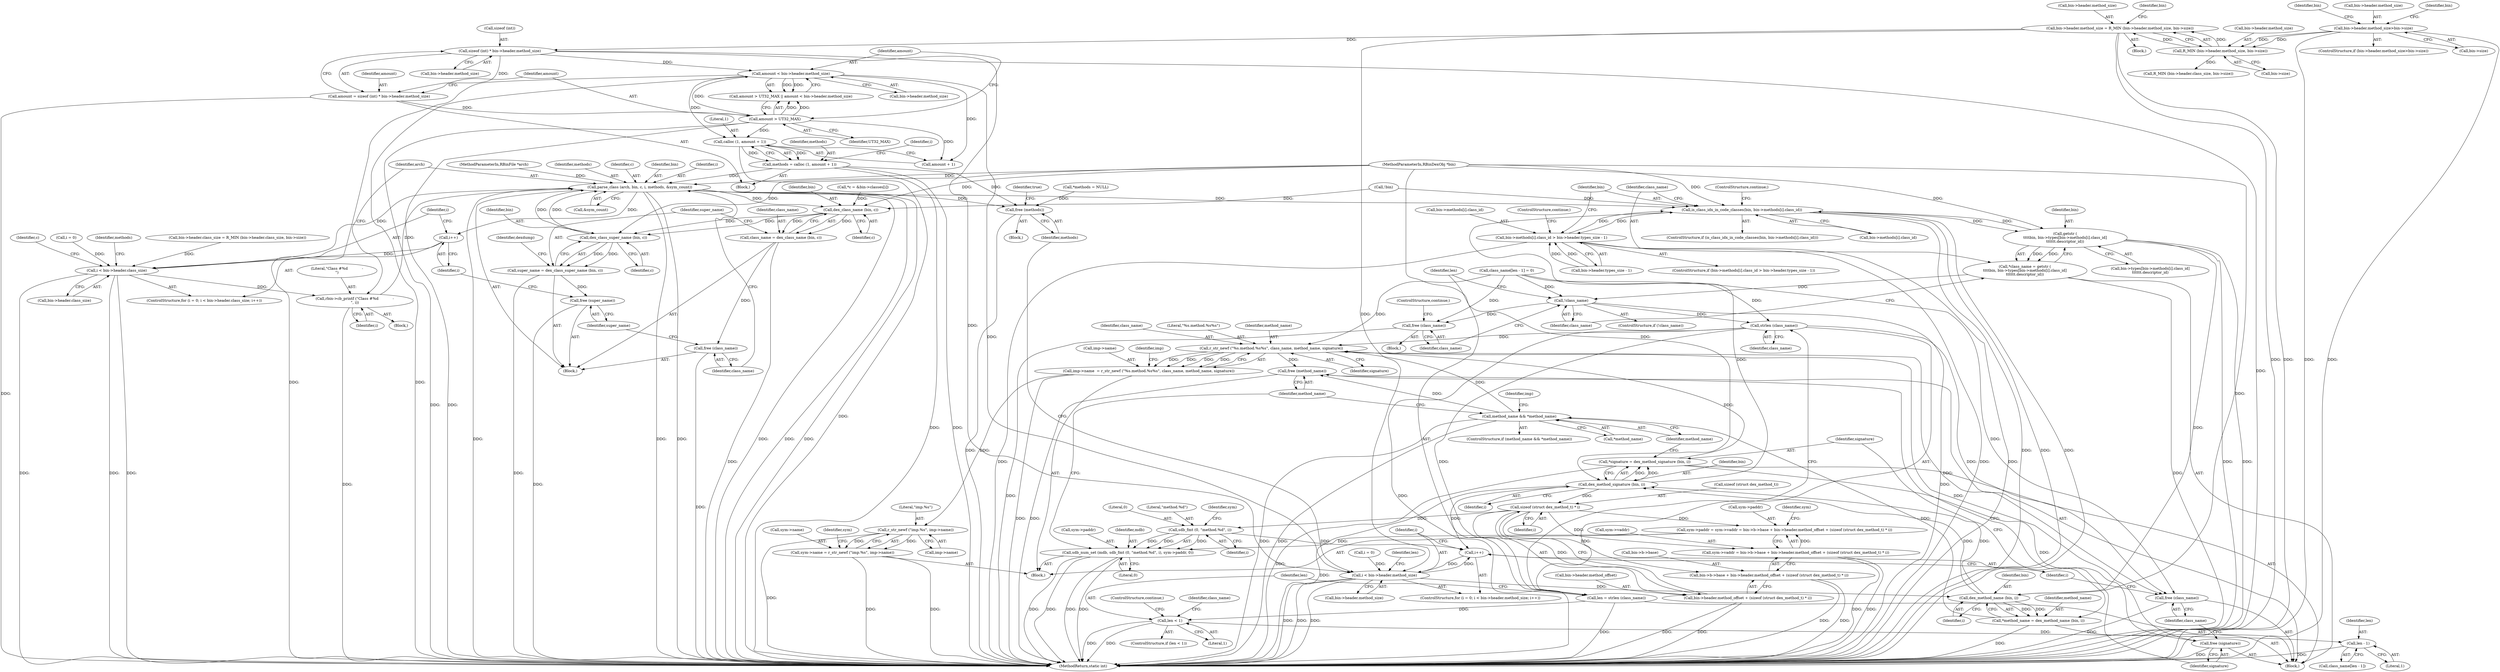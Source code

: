 digraph "0_radare2_ead645853a63bf83d8386702cad0cf23b31d7eeb@API" {
"1000314" [label="(Call,calloc (1, amount + 1))"];
"1000302" [label="(Call,amount < bin->header.method_size)"];
"1000299" [label="(Call,amount > UT32_MAX)"];
"1000287" [label="(Call,amount = sizeof (int) * bin->header.method_size)"];
"1000289" [label="(Call,sizeof (int) * bin->header.method_size)"];
"1000221" [label="(Call,bin->header.method_size = R_MIN (bin->header.method_size, bin->size))"];
"1000227" [label="(Call,R_MIN (bin->header.method_size, bin->size))"];
"1000202" [label="(Call,bin->header.method_size>bin->size)"];
"1000312" [label="(Call,methods = calloc (1, amount + 1))"];
"1000360" [label="(Call,parse_class (arch, bin, c, i, methods, &sym_count))"];
"1000330" [label="(Call,i++)"];
"1000323" [label="(Call,i < bin->header.class_size)"];
"1000357" [label="(Call,rbin->cb_printf (\"Class #%d            -\n\", i))"];
"1000346" [label="(Call,dex_class_name (bin, c))"];
"1000344" [label="(Call,class_name = dex_class_name (bin, c))"];
"1000368" [label="(Call,free (class_name))"];
"1000351" [label="(Call,dex_class_super_name (bin, c))"];
"1000349" [label="(Call,super_name = dex_class_super_name (bin, c))"];
"1000370" [label="(Call,free (super_name))"];
"1000430" [label="(Call,is_class_idx_in_code_classes(bin, bin->methods[i].class_id))"];
"1000412" [label="(Call,bin->methods[i].class_id > bin->header.types_size - 1)"];
"1000444" [label="(Call,getstr (\n\t\t\t\tbin, bin->types[bin->methods[i].class_id]\n\t\t\t\t\t\t.descriptor_id))"];
"1000442" [label="(Call,*class_name = getstr (\n\t\t\t\tbin, bin->types[bin->methods[i].class_id]\n\t\t\t\t\t\t.descriptor_id))"];
"1000460" [label="(Call,!class_name)"];
"1000463" [label="(Call,free (class_name))"];
"1000468" [label="(Call,strlen (class_name))"];
"1000466" [label="(Call,len = strlen (class_name))"];
"1000471" [label="(Call,len < 1)"];
"1000479" [label="(Call,len - 1)"];
"1000510" [label="(Call,r_str_newf (\"%s.method.%s%s\", class_name, method_name, signature))"];
"1000506" [label="(Call,imp->name  = r_str_newf (\"%s.method.%s%s\", class_name, method_name, signature))"];
"1000547" [label="(Call,r_str_newf (\"imp.%s\", imp->name))"];
"1000543" [label="(Call,sym->name = r_str_newf (\"imp.%s\", imp->name))"];
"1000609" [label="(Call,free (method_name))"];
"1000611" [label="(Call,free (signature))"];
"1000613" [label="(Call,free (class_name))"];
"1000486" [label="(Call,dex_method_name (bin, i))"];
"1000484" [label="(Call,*method_name = dex_method_name (bin, i))"];
"1000496" [label="(Call,method_name && *method_name)"];
"1000492" [label="(Call,dex_method_signature (bin, i))"];
"1000398" [label="(Call,i++)"];
"1000391" [label="(Call,i < bin->header.method_size)"];
"1000490" [label="(Call,*signature = dex_method_signature (bin, i))"];
"1000584" [label="(Call,sizeof (struct dex_method_t) * i)"];
"1000564" [label="(Call,sym->paddr = sym->vaddr = bin->b->base + bin->header.method_offset + (sizeof (struct dex_method_t) * i))"];
"1000599" [label="(Call,sdb_num_set (mdb, sdb_fmt (0, \"method.%d\", i), sym->paddr, 0))"];
"1000568" [label="(Call,sym->vaddr = bin->b->base + bin->header.method_offset + (sizeof (struct dex_method_t) * i))"];
"1000572" [label="(Call,bin->b->base + bin->header.method_offset + (sizeof (struct dex_method_t) * i))"];
"1000578" [label="(Call,bin->header.method_offset + (sizeof (struct dex_method_t) * i))"];
"1000601" [label="(Call,sdb_fmt (0, \"method.%d\", i))"];
"1000615" [label="(Call,free (methods))"];
"1000510" [label="(Call,r_str_newf (\"%s.method.%s%s\", class_name, method_name, signature))"];
"1000494" [label="(Identifier,i)"];
"1000568" [label="(Call,sym->vaddr = bin->b->base + bin->header.method_offset + (sizeof (struct dex_method_t) * i))"];
"1000349" [label="(Call,super_name = dex_class_super_name (bin, c))"];
"1000614" [label="(Identifier,class_name)"];
"1000488" [label="(Identifier,i)"];
"1000609" [label="(Call,free (method_name))"];
"1000587" [label="(Identifier,i)"];
"1000321" [label="(Identifier,i)"];
"1000599" [label="(Call,sdb_num_set (mdb, sdb_fmt (0, \"method.%d\", i), sym->paddr, 0))"];
"1000440" [label="(ControlStructure,continue;)"];
"1000104" [label="(MethodParameterIn,RBinDexObj *bin)"];
"1000324" [label="(Identifier,i)"];
"1000479" [label="(Call,len - 1)"];
"1000201" [label="(ControlStructure,if (bin->header.method_size>bin->size))"];
"1000325" [label="(Call,bin->header.class_size)"];
"1000420" [label="(Call,bin->header.types_size - 1)"];
"1000337" [label="(Identifier,c)"];
"1000398" [label="(Call,i++)"];
"1000348" [label="(Identifier,c)"];
"1000461" [label="(Identifier,class_name)"];
"1000312" [label="(Call,methods = calloc (1, amount + 1))"];
"1000549" [label="(Call,imp->name)"];
"1000374" [label="(Block,)"];
"1000496" [label="(Call,method_name && *method_name)"];
"1000564" [label="(Call,sym->paddr = sym->vaddr = bin->b->base + bin->header.method_offset + (sizeof (struct dex_method_t) * i))"];
"1000344" [label="(Call,class_name = dex_class_name (bin, c))"];
"1000506" [label="(Call,imp->name  = r_str_newf (\"%s.method.%s%s\", class_name, method_name, signature))"];
"1000357" [label="(Call,rbin->cb_printf (\"Class #%d            -\n\", i))"];
"1000313" [label="(Identifier,methods)"];
"1000467" [label="(Identifier,len)"];
"1000472" [label="(Identifier,len)"];
"1000221" [label="(Call,bin->header.method_size = R_MIN (bin->header.method_size, bin->size))"];
"1000608" [label="(Literal,0)"];
"1000320" [label="(Call,i = 0)"];
"1000239" [label="(Identifier,bin)"];
"1000495" [label="(ControlStructure,if (method_name && *method_name))"];
"1000485" [label="(Identifier,method_name)"];
"1000443" [label="(Identifier,class_name)"];
"1000572" [label="(Call,bin->b->base + bin->header.method_offset + (sizeof (struct dex_method_t) * i))"];
"1000428" [label="(ControlStructure,continue;)"];
"1000400" [label="(Block,)"];
"1000352" [label="(Identifier,bin)"];
"1000323" [label="(Call,i < bin->header.class_size)"];
"1000392" [label="(Identifier,i)"];
"1000369" [label="(Identifier,class_name)"];
"1000459" [label="(ControlStructure,if (!class_name))"];
"1000493" [label="(Identifier,bin)"];
"1000473" [label="(Literal,1)"];
"1000203" [label="(Call,bin->header.method_size)"];
"1000233" [label="(Call,bin->size)"];
"1000611" [label="(Call,free (signature))"];
"1000512" [label="(Identifier,class_name)"];
"1000471" [label="(Call,len < 1)"];
"1000432" [label="(Call,bin->methods[i].class_id)"];
"1000413" [label="(Call,bin->methods[i].class_id)"];
"1000292" [label="(Call,bin->header.method_size)"];
"1000332" [label="(Block,)"];
"1000511" [label="(Literal,\"%s.method.%s%s\")"];
"1000477" [label="(Call,class_name[len - 1])"];
"1000491" [label="(Identifier,signature)"];
"1000604" [label="(Identifier,i)"];
"1000481" [label="(Literal,1)"];
"1000228" [label="(Call,bin->header.method_size)"];
"1000497" [label="(Identifier,method_name)"];
"1000302" [label="(Call,amount < bin->header.method_size)"];
"1000350" [label="(Identifier,super_name)"];
"1000360" [label="(Call,parse_class (arch, bin, c, i, methods, &sym_count))"];
"1000500" [label="(Block,)"];
"1000573" [label="(Call,bin->b->base)"];
"1000356" [label="(Block,)"];
"1000370" [label="(Call,free (super_name))"];
"1000304" [label="(Call,bin->header.method_size)"];
"1000486" [label="(Call,dex_method_name (bin, i))"];
"1000613" [label="(Call,free (class_name))"];
"1000387" [label="(ControlStructure,for (i = 0; i < bin->header.method_size; i++))"];
"1000242" [label="(Call,R_MIN (bin->header.class_size, bin->size))"];
"1000300" [label="(Identifier,amount)"];
"1000288" [label="(Identifier,amount)"];
"1000215" [label="(Identifier,bin)"];
"1000330" [label="(Call,i++)"];
"1000388" [label="(Call,i = 0)"];
"1000579" [label="(Call,bin->header.method_offset)"];
"1000373" [label="(Identifier,methods)"];
"1000236" [label="(Call,bin->header.class_size = R_MIN (bin->header.class_size, bin->size))"];
"1000208" [label="(Call,bin->size)"];
"1000361" [label="(Identifier,arch)"];
"1000353" [label="(Identifier,c)"];
"1000468" [label="(Call,strlen (class_name))"];
"1000514" [label="(Identifier,signature)"];
"1000368" [label="(Call,free (class_name))"];
"1000616" [label="(Identifier,methods)"];
"1000345" [label="(Identifier,class_name)"];
"1000314" [label="(Call,calloc (1, amount + 1))"];
"1000287" [label="(Call,amount = sizeof (int) * bin->header.method_size)"];
"1000362" [label="(Identifier,bin)"];
"1000618" [label="(Identifier,true)"];
"1000347" [label="(Identifier,bin)"];
"1000399" [label="(Identifier,i)"];
"1000460" [label="(Call,!class_name)"];
"1000336" [label="(Call,*c = &bin->classes[i])"];
"1000517" [label="(Identifier,imp)"];
"1000547" [label="(Call,r_str_newf (\"imp.%s\", imp->name))"];
"1000319" [label="(ControlStructure,for (i = 0; i < bin->header.class_size; i++))"];
"1000123" [label="(Call,!bin)"];
"1000315" [label="(Literal,1)"];
"1000431" [label="(Identifier,bin)"];
"1000476" [label="(Call,class_name[len - 1] = 0)"];
"1000463" [label="(Call,free (class_name))"];
"1000503" [label="(Identifier,imp)"];
"1000359" [label="(Identifier,i)"];
"1000615" [label="(Call,free (methods))"];
"1000366" [label="(Call,&sym_count)"];
"1000442" [label="(Call,*class_name = getstr (\n\t\t\t\tbin, bin->types[bin->methods[i].class_id]\n\t\t\t\t\t\t.descriptor_id))"];
"1000548" [label="(Literal,\"imp.%s\")"];
"1000355" [label="(Identifier,dexdump)"];
"1000301" [label="(Identifier,UT32_MAX)"];
"1000565" [label="(Call,sym->paddr)"];
"1000303" [label="(Identifier,amount)"];
"1000393" [label="(Call,bin->header.method_size)"];
"1000605" [label="(Call,sym->paddr)"];
"1000444" [label="(Call,getstr (\n\t\t\t\tbin, bin->types[bin->methods[i].class_id]\n\t\t\t\t\t\t.descriptor_id))"];
"1000602" [label="(Literal,0)"];
"1000480" [label="(Identifier,len)"];
"1000462" [label="(Block,)"];
"1000299" [label="(Call,amount > UT32_MAX)"];
"1000578" [label="(Call,bin->header.method_offset + (sizeof (struct dex_method_t) * i))"];
"1000600" [label="(Identifier,mdb)"];
"1000403" [label="(Identifier,len)"];
"1000412" [label="(Call,bin->methods[i].class_id > bin->header.types_size - 1)"];
"1000465" [label="(ControlStructure,continue;)"];
"1000298" [label="(Call,amount > UT32_MAX || amount < bin->header.method_size)"];
"1000475" [label="(ControlStructure,continue;)"];
"1000619" [label="(MethodReturn,static int)"];
"1000316" [label="(Call,amount + 1)"];
"1000603" [label="(Literal,\"method.%d\")"];
"1000543" [label="(Call,sym->name = r_str_newf (\"imp.%s\", imp->name))"];
"1000391" [label="(Call,i < bin->header.method_size)"];
"1000430" [label="(Call,is_class_idx_in_code_classes(bin, bin->methods[i].class_id))"];
"1000513" [label="(Identifier,method_name)"];
"1000290" [label="(Call,sizeof (int))"];
"1000222" [label="(Call,bin->header.method_size)"];
"1000466" [label="(Call,len = strlen (class_name))"];
"1000364" [label="(Identifier,i)"];
"1000446" [label="(Call,bin->types[bin->methods[i].class_id]\n\t\t\t\t\t\t.descriptor_id)"];
"1000103" [label="(MethodParameterIn,RBinFile *arch)"];
"1000346" [label="(Call,dex_class_name (bin, c))"];
"1000331" [label="(Identifier,i)"];
"1000429" [label="(ControlStructure,if (is_class_idx_in_code_classes(bin, bin->methods[i].class_id)))"];
"1000569" [label="(Call,sym->vaddr)"];
"1000365" [label="(Identifier,methods)"];
"1000227" [label="(Call,R_MIN (bin->header.method_size, bin->size))"];
"1000411" [label="(ControlStructure,if (bin->methods[i].class_id > bin->header.types_size - 1))"];
"1000224" [label="(Identifier,bin)"];
"1000498" [label="(Call,*method_name)"];
"1000544" [label="(Call,sym->name)"];
"1000114" [label="(Call,*methods = NULL)"];
"1000358" [label="(Literal,\"Class #%d            -\n\")"];
"1000492" [label="(Call,dex_method_signature (bin, i))"];
"1000584" [label="(Call,sizeof (struct dex_method_t) * i)"];
"1000202" [label="(Call,bin->header.method_size>bin->size)"];
"1000507" [label="(Call,imp->name)"];
"1000484" [label="(Call,*method_name = dex_method_name (bin, i))"];
"1000445" [label="(Identifier,bin)"];
"1000606" [label="(Identifier,sym)"];
"1000351" [label="(Call,dex_class_super_name (bin, c))"];
"1000490" [label="(Call,*signature = dex_method_signature (bin, i))"];
"1000554" [label="(Identifier,sym)"];
"1000487" [label="(Identifier,bin)"];
"1000469" [label="(Identifier,class_name)"];
"1000610" [label="(Identifier,method_name)"];
"1000601" [label="(Call,sdb_fmt (0, \"method.%d\", i))"];
"1000363" [label="(Identifier,c)"];
"1000371" [label="(Identifier,super_name)"];
"1000105" [label="(Block,)"];
"1000470" [label="(ControlStructure,if (len < 1))"];
"1000464" [label="(Identifier,class_name)"];
"1000478" [label="(Identifier,class_name)"];
"1000285" [label="(Block,)"];
"1000612" [label="(Identifier,signature)"];
"1000585" [label="(Call,sizeof (struct dex_method_t))"];
"1000289" [label="(Call,sizeof (int) * bin->header.method_size)"];
"1000590" [label="(Identifier,sym)"];
"1000314" -> "1000312"  [label="AST: "];
"1000314" -> "1000316"  [label="CFG: "];
"1000315" -> "1000314"  [label="AST: "];
"1000316" -> "1000314"  [label="AST: "];
"1000312" -> "1000314"  [label="CFG: "];
"1000314" -> "1000619"  [label="DDG: "];
"1000314" -> "1000312"  [label="DDG: "];
"1000314" -> "1000312"  [label="DDG: "];
"1000302" -> "1000314"  [label="DDG: "];
"1000299" -> "1000314"  [label="DDG: "];
"1000302" -> "1000298"  [label="AST: "];
"1000302" -> "1000304"  [label="CFG: "];
"1000303" -> "1000302"  [label="AST: "];
"1000304" -> "1000302"  [label="AST: "];
"1000298" -> "1000302"  [label="CFG: "];
"1000302" -> "1000619"  [label="DDG: "];
"1000302" -> "1000619"  [label="DDG: "];
"1000302" -> "1000298"  [label="DDG: "];
"1000302" -> "1000298"  [label="DDG: "];
"1000299" -> "1000302"  [label="DDG: "];
"1000289" -> "1000302"  [label="DDG: "];
"1000302" -> "1000316"  [label="DDG: "];
"1000302" -> "1000391"  [label="DDG: "];
"1000299" -> "1000298"  [label="AST: "];
"1000299" -> "1000301"  [label="CFG: "];
"1000300" -> "1000299"  [label="AST: "];
"1000301" -> "1000299"  [label="AST: "];
"1000303" -> "1000299"  [label="CFG: "];
"1000298" -> "1000299"  [label="CFG: "];
"1000299" -> "1000619"  [label="DDG: "];
"1000299" -> "1000619"  [label="DDG: "];
"1000299" -> "1000298"  [label="DDG: "];
"1000299" -> "1000298"  [label="DDG: "];
"1000287" -> "1000299"  [label="DDG: "];
"1000299" -> "1000316"  [label="DDG: "];
"1000287" -> "1000285"  [label="AST: "];
"1000287" -> "1000289"  [label="CFG: "];
"1000288" -> "1000287"  [label="AST: "];
"1000289" -> "1000287"  [label="AST: "];
"1000300" -> "1000287"  [label="CFG: "];
"1000287" -> "1000619"  [label="DDG: "];
"1000289" -> "1000287"  [label="DDG: "];
"1000289" -> "1000292"  [label="CFG: "];
"1000290" -> "1000289"  [label="AST: "];
"1000292" -> "1000289"  [label="AST: "];
"1000289" -> "1000619"  [label="DDG: "];
"1000221" -> "1000289"  [label="DDG: "];
"1000289" -> "1000391"  [label="DDG: "];
"1000221" -> "1000105"  [label="AST: "];
"1000221" -> "1000227"  [label="CFG: "];
"1000222" -> "1000221"  [label="AST: "];
"1000227" -> "1000221"  [label="AST: "];
"1000239" -> "1000221"  [label="CFG: "];
"1000221" -> "1000619"  [label="DDG: "];
"1000221" -> "1000619"  [label="DDG: "];
"1000227" -> "1000221"  [label="DDG: "];
"1000227" -> "1000221"  [label="DDG: "];
"1000221" -> "1000391"  [label="DDG: "];
"1000227" -> "1000233"  [label="CFG: "];
"1000228" -> "1000227"  [label="AST: "];
"1000233" -> "1000227"  [label="AST: "];
"1000202" -> "1000227"  [label="DDG: "];
"1000202" -> "1000227"  [label="DDG: "];
"1000227" -> "1000242"  [label="DDG: "];
"1000202" -> "1000201"  [label="AST: "];
"1000202" -> "1000208"  [label="CFG: "];
"1000203" -> "1000202"  [label="AST: "];
"1000208" -> "1000202"  [label="AST: "];
"1000215" -> "1000202"  [label="CFG: "];
"1000224" -> "1000202"  [label="CFG: "];
"1000202" -> "1000619"  [label="DDG: "];
"1000202" -> "1000619"  [label="DDG: "];
"1000312" -> "1000285"  [label="AST: "];
"1000313" -> "1000312"  [label="AST: "];
"1000321" -> "1000312"  [label="CFG: "];
"1000312" -> "1000619"  [label="DDG: "];
"1000312" -> "1000619"  [label="DDG: "];
"1000312" -> "1000360"  [label="DDG: "];
"1000312" -> "1000615"  [label="DDG: "];
"1000360" -> "1000332"  [label="AST: "];
"1000360" -> "1000366"  [label="CFG: "];
"1000361" -> "1000360"  [label="AST: "];
"1000362" -> "1000360"  [label="AST: "];
"1000363" -> "1000360"  [label="AST: "];
"1000364" -> "1000360"  [label="AST: "];
"1000365" -> "1000360"  [label="AST: "];
"1000366" -> "1000360"  [label="AST: "];
"1000369" -> "1000360"  [label="CFG: "];
"1000360" -> "1000619"  [label="DDG: "];
"1000360" -> "1000619"  [label="DDG: "];
"1000360" -> "1000619"  [label="DDG: "];
"1000360" -> "1000619"  [label="DDG: "];
"1000360" -> "1000619"  [label="DDG: "];
"1000360" -> "1000619"  [label="DDG: "];
"1000360" -> "1000330"  [label="DDG: "];
"1000360" -> "1000346"  [label="DDG: "];
"1000103" -> "1000360"  [label="DDG: "];
"1000351" -> "1000360"  [label="DDG: "];
"1000351" -> "1000360"  [label="DDG: "];
"1000104" -> "1000360"  [label="DDG: "];
"1000323" -> "1000360"  [label="DDG: "];
"1000357" -> "1000360"  [label="DDG: "];
"1000360" -> "1000430"  [label="DDG: "];
"1000360" -> "1000615"  [label="DDG: "];
"1000330" -> "1000319"  [label="AST: "];
"1000330" -> "1000331"  [label="CFG: "];
"1000331" -> "1000330"  [label="AST: "];
"1000324" -> "1000330"  [label="CFG: "];
"1000330" -> "1000323"  [label="DDG: "];
"1000323" -> "1000319"  [label="AST: "];
"1000323" -> "1000325"  [label="CFG: "];
"1000324" -> "1000323"  [label="AST: "];
"1000325" -> "1000323"  [label="AST: "];
"1000337" -> "1000323"  [label="CFG: "];
"1000373" -> "1000323"  [label="CFG: "];
"1000323" -> "1000619"  [label="DDG: "];
"1000323" -> "1000619"  [label="DDG: "];
"1000323" -> "1000619"  [label="DDG: "];
"1000320" -> "1000323"  [label="DDG: "];
"1000236" -> "1000323"  [label="DDG: "];
"1000323" -> "1000357"  [label="DDG: "];
"1000357" -> "1000356"  [label="AST: "];
"1000357" -> "1000359"  [label="CFG: "];
"1000358" -> "1000357"  [label="AST: "];
"1000359" -> "1000357"  [label="AST: "];
"1000361" -> "1000357"  [label="CFG: "];
"1000357" -> "1000619"  [label="DDG: "];
"1000346" -> "1000344"  [label="AST: "];
"1000346" -> "1000348"  [label="CFG: "];
"1000347" -> "1000346"  [label="AST: "];
"1000348" -> "1000346"  [label="AST: "];
"1000344" -> "1000346"  [label="CFG: "];
"1000346" -> "1000344"  [label="DDG: "];
"1000346" -> "1000344"  [label="DDG: "];
"1000123" -> "1000346"  [label="DDG: "];
"1000104" -> "1000346"  [label="DDG: "];
"1000336" -> "1000346"  [label="DDG: "];
"1000346" -> "1000351"  [label="DDG: "];
"1000346" -> "1000351"  [label="DDG: "];
"1000344" -> "1000332"  [label="AST: "];
"1000345" -> "1000344"  [label="AST: "];
"1000350" -> "1000344"  [label="CFG: "];
"1000344" -> "1000619"  [label="DDG: "];
"1000344" -> "1000368"  [label="DDG: "];
"1000368" -> "1000332"  [label="AST: "];
"1000368" -> "1000369"  [label="CFG: "];
"1000369" -> "1000368"  [label="AST: "];
"1000371" -> "1000368"  [label="CFG: "];
"1000368" -> "1000619"  [label="DDG: "];
"1000351" -> "1000349"  [label="AST: "];
"1000351" -> "1000353"  [label="CFG: "];
"1000352" -> "1000351"  [label="AST: "];
"1000353" -> "1000351"  [label="AST: "];
"1000349" -> "1000351"  [label="CFG: "];
"1000351" -> "1000349"  [label="DDG: "];
"1000351" -> "1000349"  [label="DDG: "];
"1000104" -> "1000351"  [label="DDG: "];
"1000349" -> "1000332"  [label="AST: "];
"1000350" -> "1000349"  [label="AST: "];
"1000355" -> "1000349"  [label="CFG: "];
"1000349" -> "1000619"  [label="DDG: "];
"1000349" -> "1000370"  [label="DDG: "];
"1000370" -> "1000332"  [label="AST: "];
"1000370" -> "1000371"  [label="CFG: "];
"1000371" -> "1000370"  [label="AST: "];
"1000331" -> "1000370"  [label="CFG: "];
"1000370" -> "1000619"  [label="DDG: "];
"1000430" -> "1000429"  [label="AST: "];
"1000430" -> "1000432"  [label="CFG: "];
"1000431" -> "1000430"  [label="AST: "];
"1000432" -> "1000430"  [label="AST: "];
"1000440" -> "1000430"  [label="CFG: "];
"1000443" -> "1000430"  [label="CFG: "];
"1000430" -> "1000619"  [label="DDG: "];
"1000430" -> "1000619"  [label="DDG: "];
"1000430" -> "1000619"  [label="DDG: "];
"1000430" -> "1000412"  [label="DDG: "];
"1000492" -> "1000430"  [label="DDG: "];
"1000444" -> "1000430"  [label="DDG: "];
"1000123" -> "1000430"  [label="DDG: "];
"1000104" -> "1000430"  [label="DDG: "];
"1000412" -> "1000430"  [label="DDG: "];
"1000430" -> "1000444"  [label="DDG: "];
"1000412" -> "1000411"  [label="AST: "];
"1000412" -> "1000420"  [label="CFG: "];
"1000413" -> "1000412"  [label="AST: "];
"1000420" -> "1000412"  [label="AST: "];
"1000428" -> "1000412"  [label="CFG: "];
"1000431" -> "1000412"  [label="CFG: "];
"1000412" -> "1000619"  [label="DDG: "];
"1000412" -> "1000619"  [label="DDG: "];
"1000412" -> "1000619"  [label="DDG: "];
"1000420" -> "1000412"  [label="DDG: "];
"1000420" -> "1000412"  [label="DDG: "];
"1000444" -> "1000442"  [label="AST: "];
"1000444" -> "1000446"  [label="CFG: "];
"1000445" -> "1000444"  [label="AST: "];
"1000446" -> "1000444"  [label="AST: "];
"1000442" -> "1000444"  [label="CFG: "];
"1000444" -> "1000619"  [label="DDG: "];
"1000444" -> "1000619"  [label="DDG: "];
"1000444" -> "1000442"  [label="DDG: "];
"1000444" -> "1000442"  [label="DDG: "];
"1000104" -> "1000444"  [label="DDG: "];
"1000444" -> "1000486"  [label="DDG: "];
"1000442" -> "1000400"  [label="AST: "];
"1000443" -> "1000442"  [label="AST: "];
"1000461" -> "1000442"  [label="CFG: "];
"1000442" -> "1000619"  [label="DDG: "];
"1000442" -> "1000460"  [label="DDG: "];
"1000460" -> "1000459"  [label="AST: "];
"1000460" -> "1000461"  [label="CFG: "];
"1000461" -> "1000460"  [label="AST: "];
"1000464" -> "1000460"  [label="CFG: "];
"1000467" -> "1000460"  [label="CFG: "];
"1000460" -> "1000619"  [label="DDG: "];
"1000476" -> "1000460"  [label="DDG: "];
"1000460" -> "1000463"  [label="DDG: "];
"1000460" -> "1000468"  [label="DDG: "];
"1000463" -> "1000462"  [label="AST: "];
"1000463" -> "1000464"  [label="CFG: "];
"1000464" -> "1000463"  [label="AST: "];
"1000465" -> "1000463"  [label="CFG: "];
"1000463" -> "1000619"  [label="DDG: "];
"1000476" -> "1000463"  [label="DDG: "];
"1000468" -> "1000466"  [label="AST: "];
"1000468" -> "1000469"  [label="CFG: "];
"1000469" -> "1000468"  [label="AST: "];
"1000466" -> "1000468"  [label="CFG: "];
"1000468" -> "1000619"  [label="DDG: "];
"1000468" -> "1000466"  [label="DDG: "];
"1000476" -> "1000468"  [label="DDG: "];
"1000468" -> "1000510"  [label="DDG: "];
"1000468" -> "1000613"  [label="DDG: "];
"1000466" -> "1000400"  [label="AST: "];
"1000467" -> "1000466"  [label="AST: "];
"1000472" -> "1000466"  [label="CFG: "];
"1000466" -> "1000619"  [label="DDG: "];
"1000466" -> "1000471"  [label="DDG: "];
"1000471" -> "1000470"  [label="AST: "];
"1000471" -> "1000473"  [label="CFG: "];
"1000472" -> "1000471"  [label="AST: "];
"1000473" -> "1000471"  [label="AST: "];
"1000475" -> "1000471"  [label="CFG: "];
"1000478" -> "1000471"  [label="CFG: "];
"1000471" -> "1000619"  [label="DDG: "];
"1000471" -> "1000619"  [label="DDG: "];
"1000471" -> "1000479"  [label="DDG: "];
"1000479" -> "1000477"  [label="AST: "];
"1000479" -> "1000481"  [label="CFG: "];
"1000480" -> "1000479"  [label="AST: "];
"1000481" -> "1000479"  [label="AST: "];
"1000477" -> "1000479"  [label="CFG: "];
"1000479" -> "1000619"  [label="DDG: "];
"1000510" -> "1000506"  [label="AST: "];
"1000510" -> "1000514"  [label="CFG: "];
"1000511" -> "1000510"  [label="AST: "];
"1000512" -> "1000510"  [label="AST: "];
"1000513" -> "1000510"  [label="AST: "];
"1000514" -> "1000510"  [label="AST: "];
"1000506" -> "1000510"  [label="CFG: "];
"1000510" -> "1000506"  [label="DDG: "];
"1000510" -> "1000506"  [label="DDG: "];
"1000510" -> "1000506"  [label="DDG: "];
"1000510" -> "1000506"  [label="DDG: "];
"1000476" -> "1000510"  [label="DDG: "];
"1000496" -> "1000510"  [label="DDG: "];
"1000490" -> "1000510"  [label="DDG: "];
"1000510" -> "1000609"  [label="DDG: "];
"1000510" -> "1000611"  [label="DDG: "];
"1000510" -> "1000613"  [label="DDG: "];
"1000506" -> "1000500"  [label="AST: "];
"1000507" -> "1000506"  [label="AST: "];
"1000517" -> "1000506"  [label="CFG: "];
"1000506" -> "1000619"  [label="DDG: "];
"1000506" -> "1000547"  [label="DDG: "];
"1000547" -> "1000543"  [label="AST: "];
"1000547" -> "1000549"  [label="CFG: "];
"1000548" -> "1000547"  [label="AST: "];
"1000549" -> "1000547"  [label="AST: "];
"1000543" -> "1000547"  [label="CFG: "];
"1000547" -> "1000619"  [label="DDG: "];
"1000547" -> "1000543"  [label="DDG: "];
"1000547" -> "1000543"  [label="DDG: "];
"1000543" -> "1000500"  [label="AST: "];
"1000544" -> "1000543"  [label="AST: "];
"1000554" -> "1000543"  [label="CFG: "];
"1000543" -> "1000619"  [label="DDG: "];
"1000543" -> "1000619"  [label="DDG: "];
"1000609" -> "1000400"  [label="AST: "];
"1000609" -> "1000610"  [label="CFG: "];
"1000610" -> "1000609"  [label="AST: "];
"1000612" -> "1000609"  [label="CFG: "];
"1000609" -> "1000619"  [label="DDG: "];
"1000496" -> "1000609"  [label="DDG: "];
"1000611" -> "1000400"  [label="AST: "];
"1000611" -> "1000612"  [label="CFG: "];
"1000612" -> "1000611"  [label="AST: "];
"1000614" -> "1000611"  [label="CFG: "];
"1000611" -> "1000619"  [label="DDG: "];
"1000490" -> "1000611"  [label="DDG: "];
"1000613" -> "1000400"  [label="AST: "];
"1000613" -> "1000614"  [label="CFG: "];
"1000614" -> "1000613"  [label="AST: "];
"1000399" -> "1000613"  [label="CFG: "];
"1000613" -> "1000619"  [label="DDG: "];
"1000476" -> "1000613"  [label="DDG: "];
"1000486" -> "1000484"  [label="AST: "];
"1000486" -> "1000488"  [label="CFG: "];
"1000487" -> "1000486"  [label="AST: "];
"1000488" -> "1000486"  [label="AST: "];
"1000484" -> "1000486"  [label="CFG: "];
"1000486" -> "1000484"  [label="DDG: "];
"1000486" -> "1000484"  [label="DDG: "];
"1000104" -> "1000486"  [label="DDG: "];
"1000391" -> "1000486"  [label="DDG: "];
"1000486" -> "1000492"  [label="DDG: "];
"1000486" -> "1000492"  [label="DDG: "];
"1000484" -> "1000400"  [label="AST: "];
"1000485" -> "1000484"  [label="AST: "];
"1000491" -> "1000484"  [label="CFG: "];
"1000484" -> "1000619"  [label="DDG: "];
"1000484" -> "1000496"  [label="DDG: "];
"1000496" -> "1000495"  [label="AST: "];
"1000496" -> "1000497"  [label="CFG: "];
"1000496" -> "1000498"  [label="CFG: "];
"1000497" -> "1000496"  [label="AST: "];
"1000498" -> "1000496"  [label="AST: "];
"1000503" -> "1000496"  [label="CFG: "];
"1000610" -> "1000496"  [label="CFG: "];
"1000496" -> "1000619"  [label="DDG: "];
"1000496" -> "1000619"  [label="DDG: "];
"1000492" -> "1000490"  [label="AST: "];
"1000492" -> "1000494"  [label="CFG: "];
"1000493" -> "1000492"  [label="AST: "];
"1000494" -> "1000492"  [label="AST: "];
"1000490" -> "1000492"  [label="CFG: "];
"1000492" -> "1000619"  [label="DDG: "];
"1000492" -> "1000398"  [label="DDG: "];
"1000492" -> "1000490"  [label="DDG: "];
"1000492" -> "1000490"  [label="DDG: "];
"1000104" -> "1000492"  [label="DDG: "];
"1000492" -> "1000584"  [label="DDG: "];
"1000398" -> "1000387"  [label="AST: "];
"1000398" -> "1000399"  [label="CFG: "];
"1000399" -> "1000398"  [label="AST: "];
"1000392" -> "1000398"  [label="CFG: "];
"1000398" -> "1000391"  [label="DDG: "];
"1000391" -> "1000398"  [label="DDG: "];
"1000601" -> "1000398"  [label="DDG: "];
"1000391" -> "1000387"  [label="AST: "];
"1000391" -> "1000393"  [label="CFG: "];
"1000392" -> "1000391"  [label="AST: "];
"1000393" -> "1000391"  [label="AST: "];
"1000403" -> "1000391"  [label="CFG: "];
"1000616" -> "1000391"  [label="CFG: "];
"1000391" -> "1000619"  [label="DDG: "];
"1000391" -> "1000619"  [label="DDG: "];
"1000391" -> "1000619"  [label="DDG: "];
"1000388" -> "1000391"  [label="DDG: "];
"1000490" -> "1000400"  [label="AST: "];
"1000491" -> "1000490"  [label="AST: "];
"1000497" -> "1000490"  [label="CFG: "];
"1000490" -> "1000619"  [label="DDG: "];
"1000584" -> "1000578"  [label="AST: "];
"1000584" -> "1000587"  [label="CFG: "];
"1000585" -> "1000584"  [label="AST: "];
"1000587" -> "1000584"  [label="AST: "];
"1000578" -> "1000584"  [label="CFG: "];
"1000584" -> "1000564"  [label="DDG: "];
"1000584" -> "1000568"  [label="DDG: "];
"1000584" -> "1000572"  [label="DDG: "];
"1000584" -> "1000578"  [label="DDG: "];
"1000584" -> "1000601"  [label="DDG: "];
"1000564" -> "1000500"  [label="AST: "];
"1000564" -> "1000568"  [label="CFG: "];
"1000565" -> "1000564"  [label="AST: "];
"1000568" -> "1000564"  [label="AST: "];
"1000590" -> "1000564"  [label="CFG: "];
"1000568" -> "1000564"  [label="DDG: "];
"1000564" -> "1000599"  [label="DDG: "];
"1000599" -> "1000500"  [label="AST: "];
"1000599" -> "1000608"  [label="CFG: "];
"1000600" -> "1000599"  [label="AST: "];
"1000601" -> "1000599"  [label="AST: "];
"1000605" -> "1000599"  [label="AST: "];
"1000608" -> "1000599"  [label="AST: "];
"1000610" -> "1000599"  [label="CFG: "];
"1000599" -> "1000619"  [label="DDG: "];
"1000599" -> "1000619"  [label="DDG: "];
"1000599" -> "1000619"  [label="DDG: "];
"1000599" -> "1000619"  [label="DDG: "];
"1000601" -> "1000599"  [label="DDG: "];
"1000601" -> "1000599"  [label="DDG: "];
"1000601" -> "1000599"  [label="DDG: "];
"1000568" -> "1000572"  [label="CFG: "];
"1000569" -> "1000568"  [label="AST: "];
"1000572" -> "1000568"  [label="AST: "];
"1000568" -> "1000619"  [label="DDG: "];
"1000568" -> "1000619"  [label="DDG: "];
"1000572" -> "1000578"  [label="CFG: "];
"1000573" -> "1000572"  [label="AST: "];
"1000578" -> "1000572"  [label="AST: "];
"1000572" -> "1000619"  [label="DDG: "];
"1000572" -> "1000619"  [label="DDG: "];
"1000579" -> "1000578"  [label="AST: "];
"1000578" -> "1000619"  [label="DDG: "];
"1000578" -> "1000619"  [label="DDG: "];
"1000601" -> "1000604"  [label="CFG: "];
"1000602" -> "1000601"  [label="AST: "];
"1000603" -> "1000601"  [label="AST: "];
"1000604" -> "1000601"  [label="AST: "];
"1000606" -> "1000601"  [label="CFG: "];
"1000615" -> "1000374"  [label="AST: "];
"1000615" -> "1000616"  [label="CFG: "];
"1000616" -> "1000615"  [label="AST: "];
"1000618" -> "1000615"  [label="CFG: "];
"1000615" -> "1000619"  [label="DDG: "];
"1000114" -> "1000615"  [label="DDG: "];
}
